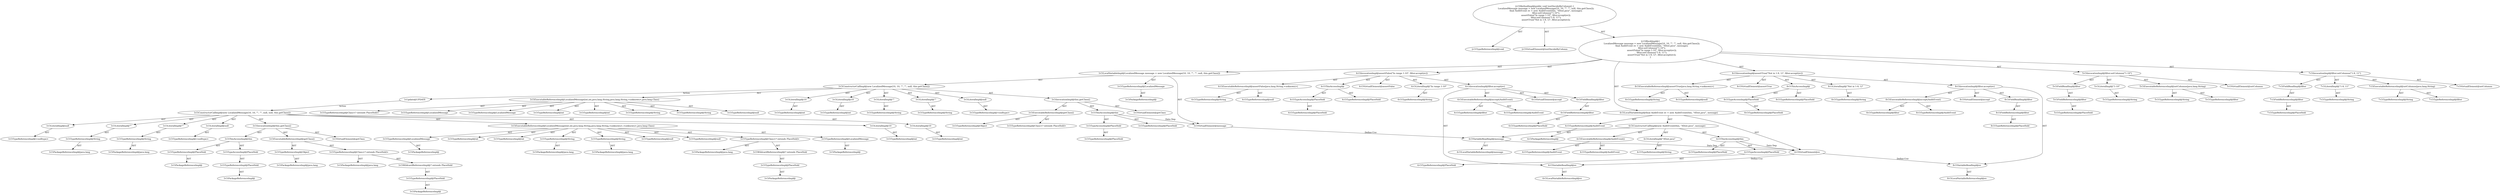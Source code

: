 digraph "testDecideByColumn#?" {
0 [label="2:CtTypeReferenceImpl@void" shape=ellipse]
1 [label="2:CtVirtualElement@testDecideByColumn" shape=ellipse]
2 [label="3:CtTypeReferenceImpl@LocalizedMessage" shape=ellipse]
3 [label="3:CtPackageReferenceImpl@" shape=ellipse]
4 [label="3:CtExecutableReferenceImpl@LocalizedMessage(int,int,java.lang.String,java.lang.String,<unknown>,java.lang.Class)" shape=ellipse]
5 [label="3:CtTypeReferenceImpl@LocalizedMessage" shape=ellipse]
6 [label="3:CtTypeReferenceImpl@LocalizedMessage" shape=ellipse]
7 [label="3:CtTypeReferenceImpl@int" shape=ellipse]
8 [label="3:CtTypeReferenceImpl@int" shape=ellipse]
9 [label="3:CtTypeReferenceImpl@String" shape=ellipse]
10 [label="3:CtTypeReferenceImpl@String" shape=ellipse]
11 [label="3:CtTypeReferenceImpl@null" shape=ellipse]
12 [label="3:CtTypeReferenceImpl@Class<? extends PlaceHold>" shape=ellipse]
13 [label="3:CtLiteralImpl@10" shape=ellipse]
14 [label="3:CtTypeReferenceImpl@int" shape=ellipse]
15 [label="3:CtLiteralImpl@10" shape=ellipse]
16 [label="3:CtTypeReferenceImpl@int" shape=ellipse]
17 [label="3:CtLiteralImpl@\"\"" shape=ellipse]
18 [label="3:CtTypeReferenceImpl@String" shape=ellipse]
19 [label="3:CtLiteralImpl@\"\"" shape=ellipse]
20 [label="3:CtTypeReferenceImpl@String" shape=ellipse]
21 [label="3:CtLiteralImpl@null" shape=ellipse]
22 [label="3:CtTypeReferenceImpl@<nulltype>" shape=ellipse]
23 [label="3:CtExecutableReferenceImpl@getClass()" shape=ellipse]
24 [label="3:CtTypeReferenceImpl@Object" shape=ellipse]
25 [label="3:CtTypeReferenceImpl@Class<? extends PlaceHold>" shape=ellipse]
26 [label="3:CtVirtualElement@getClass" shape=ellipse]
27 [label="3:CtTypeAccessImpl@PlaceHold" shape=ellipse]
28 [label="3:CtTypeReferenceImpl@PlaceHold" shape=ellipse]
29 [label="3:CtThisAccessImpl@this" shape=ellipse]
30 [label="3:CtTypeReferenceImpl@PlaceHold" shape=ellipse]
31 [label="3:CtInvocationImpl@this.getClass()" shape=ellipse]
32 [label="3:CtConstructorCallImpl@new LocalizedMessage(10, 10, \"\", \"\", null, this.getClass())" shape=ellipse]
33 [label="3:CtVirtualElement@message" shape=ellipse]
34 [label="3:CtLocalVariableImpl@LocalizedMessage message = new LocalizedMessage(10, 10, \"\", \"\", null, this.getClass())" shape=ellipse]
35 [label="4:CtTypeReferenceImpl@AuditEvent" shape=ellipse]
36 [label="4:CtPackageReferenceImpl@" shape=ellipse]
37 [label="4:CtExecutableReferenceImpl@AuditEvent()" shape=ellipse]
38 [label="4:CtTypeReferenceImpl@AuditEvent" shape=ellipse]
39 [label="4:CtTypeReferenceImpl@AuditEvent" shape=ellipse]
40 [label="4:CtTypeAccessImpl@PlaceHold" shape=ellipse]
41 [label="4:CtTypeReferenceImpl@PlaceHold" shape=ellipse]
42 [label="4:CtThisAccessImpl@this" shape=ellipse]
43 [label="4:CtTypeReferenceImpl@PlaceHold" shape=ellipse]
44 [label="4:CtLiteralImpl@\"ATest.java\"" shape=ellipse]
45 [label="4:CtTypeReferenceImpl@String" shape=ellipse]
46 [label="4:CtVariableReadImpl@message" shape=ellipse]
47 [label="4:CtLocalVariableReferenceImpl@message" shape=ellipse]
48 [label="4:CtConstructorCallImpl@new AuditEvent(this, \"ATest.java\", message)" shape=ellipse]
49 [label="4:CtVirtualElement@ev" shape=ellipse]
50 [label="4:CtLocalVariableImpl@final AuditEvent ev = new AuditEvent(this, \"ATest.java\", message)" shape=ellipse]
51 [label="5:CtExecutableReferenceImpl@setColumns(java.lang.String)" shape=ellipse]
52 [label="5:CtTypeReferenceImpl@filter" shape=ellipse]
53 [label="5:CtTypeReferenceImpl@String" shape=ellipse]
54 [label="5:CtVirtualElement@setColumns" shape=ellipse]
55 [label="5:CtFieldReferenceImpl@filter" shape=ellipse]
56 [label="5:CtTypeReferenceImpl@PlaceHold" shape=ellipse]
57 [label="5:CtFieldReadImpl@filter" shape=ellipse]
58 [label="5:CtLiteralImpl@\"1-10\"" shape=ellipse]
59 [label="5:CtTypeReferenceImpl@String" shape=ellipse]
60 [label="5:CtInvocationImpl@filter.setColumns(\"1-10\")" shape=ellipse]
61 [label="6:CtExecutableReferenceImpl@assertFalse(java.lang.String,<unknown>)" shape=ellipse]
62 [label="6:CtTypeReferenceImpl@String" shape=ellipse]
63 [label="6:CtTypeReferenceImpl@null" shape=ellipse]
64 [label="6:CtVirtualElement@assertFalse" shape=ellipse]
65 [label="6:CtTypeAccessImpl@PlaceHold" shape=ellipse]
66 [label="6:CtTypeReferenceImpl@PlaceHold" shape=ellipse]
67 [label="6:CtThisAccessImpl@" shape=ellipse]
68 [label="6:CtTypeReferenceImpl@PlaceHold" shape=ellipse]
69 [label="6:CtLiteralImpl@\"In range 1-10\"" shape=ellipse]
70 [label="6:CtTypeReferenceImpl@String" shape=ellipse]
71 [label="6:CtExecutableReferenceImpl@accept(AuditEvent)" shape=ellipse]
72 [label="6:CtTypeReferenceImpl@filter" shape=ellipse]
73 [label="6:CtTypeReferenceImpl@AuditEvent" shape=ellipse]
74 [label="6:CtVirtualElement@accept" shape=ellipse]
75 [label="6:CtFieldReferenceImpl@filter" shape=ellipse]
76 [label="6:CtTypeReferenceImpl@PlaceHold" shape=ellipse]
77 [label="6:CtFieldReadImpl@filter" shape=ellipse]
78 [label="6:CtVariableReadImpl@ev" shape=ellipse]
79 [label="6:CtLocalVariableReferenceImpl@ev" shape=ellipse]
80 [label="6:CtInvocationImpl@filter.accept(ev)" shape=ellipse]
81 [label="6:CtInvocationImpl@assertFalse(\"In range 1-10\", filter.accept(ev))" shape=ellipse]
82 [label="7:CtExecutableReferenceImpl@setColumns(java.lang.String)" shape=ellipse]
83 [label="7:CtTypeReferenceImpl@filter" shape=ellipse]
84 [label="7:CtTypeReferenceImpl@String" shape=ellipse]
85 [label="7:CtVirtualElement@setColumns" shape=ellipse]
86 [label="7:CtFieldReferenceImpl@filter" shape=ellipse]
87 [label="7:CtTypeReferenceImpl@PlaceHold" shape=ellipse]
88 [label="7:CtFieldReadImpl@filter" shape=ellipse]
89 [label="7:CtLiteralImpl@\"1-9, 11\"" shape=ellipse]
90 [label="7:CtTypeReferenceImpl@String" shape=ellipse]
91 [label="7:CtInvocationImpl@filter.setColumns(\"1-9, 11\")" shape=ellipse]
92 [label="8:CtExecutableReferenceImpl@assertTrue(java.lang.String,<unknown>)" shape=ellipse]
93 [label="8:CtTypeReferenceImpl@String" shape=ellipse]
94 [label="8:CtTypeReferenceImpl@null" shape=ellipse]
95 [label="8:CtVirtualElement@assertTrue" shape=ellipse]
96 [label="8:CtTypeAccessImpl@PlaceHold" shape=ellipse]
97 [label="8:CtTypeReferenceImpl@PlaceHold" shape=ellipse]
98 [label="8:CtThisAccessImpl@" shape=ellipse]
99 [label="8:CtTypeReferenceImpl@PlaceHold" shape=ellipse]
100 [label="8:CtLiteralImpl@\"Not in 1-9, 1)\"" shape=ellipse]
101 [label="8:CtTypeReferenceImpl@String" shape=ellipse]
102 [label="8:CtExecutableReferenceImpl@accept(AuditEvent)" shape=ellipse]
103 [label="8:CtTypeReferenceImpl@filter" shape=ellipse]
104 [label="8:CtTypeReferenceImpl@AuditEvent" shape=ellipse]
105 [label="8:CtVirtualElement@accept" shape=ellipse]
106 [label="8:CtFieldReferenceImpl@filter" shape=ellipse]
107 [label="8:CtTypeReferenceImpl@PlaceHold" shape=ellipse]
108 [label="8:CtFieldReadImpl@filter" shape=ellipse]
109 [label="8:CtVariableReadImpl@ev" shape=ellipse]
110 [label="8:CtLocalVariableReferenceImpl@ev" shape=ellipse]
111 [label="8:CtInvocationImpl@filter.accept(ev)" shape=ellipse]
112 [label="8:CtInvocationImpl@assertTrue(\"Not in 1-9, 1)\", filter.accept(ev))" shape=ellipse]
113 [label="2:CtBlockImpl@\{
    LocalizedMessage message = new LocalizedMessage(10, 10, \"\", \"\", null, this.getClass());
    final AuditEvent ev = new AuditEvent(this, \"ATest.java\", message);
    filter.setColumns(\"1-10\");
    assertFalse(\"In range 1-10\", filter.accept(ev));
    filter.setColumns(\"1-9, 11\");
    assertTrue(\"Not in 1-9, 1)\", filter.accept(ev));
\}" shape=ellipse]
114 [label="2:CtMethodImpl@public void testDecideByColumn() \{
    LocalizedMessage message = new LocalizedMessage(10, 10, \"\", \"\", null, this.getClass());
    final AuditEvent ev = new AuditEvent(this, \"ATest.java\", message);
    filter.setColumns(\"1-10\");
    assertFalse(\"In range 1-10\", filter.accept(ev));
    filter.setColumns(\"1-9, 11\");
    assertTrue(\"Not in 1-9, 1)\", filter.accept(ev));
\}" shape=ellipse]
115 [label="3:Update@UPDATE" shape=ellipse]
116 [label="3:CtPackageReferenceImpl@" shape=ellipse]
117 [label="3:CtTypeReferenceImpl@LocalizedMessage" shape=ellipse]
118 [label="3:CtPackageReferenceImpl@" shape=ellipse]
119 [label="3:CtTypeReferenceImpl@LocalizedMessage" shape=ellipse]
120 [label="3:CtTypeReferenceImpl@int" shape=ellipse]
121 [label="3:CtTypeReferenceImpl@int" shape=ellipse]
122 [label="3:CtPackageReferenceImpl@java.lang" shape=ellipse]
123 [label="3:CtTypeReferenceImpl@String" shape=ellipse]
124 [label="3:CtPackageReferenceImpl@java.lang" shape=ellipse]
125 [label="3:CtTypeReferenceImpl@String" shape=ellipse]
126 [label="3:CtTypeReferenceImpl@null" shape=ellipse]
127 [label="3:CtTypeReferenceImpl@null" shape=ellipse]
128 [label="3:CtPackageReferenceImpl@java.lang" shape=ellipse]
129 [label="3:CtPackageReferenceImpl@" shape=ellipse]
130 [label="3:CtTypeReferenceImpl@PlaceHold" shape=ellipse]
131 [label="3:CtWildcardReferenceImpl@? extends PlaceHold" shape=ellipse]
132 [label="3:CtTypeReferenceImpl@Class<? extends PlaceHold>" shape=ellipse]
133 [label="3:CtExecutableReferenceImpl@LocalizedMessage(int,int,java.lang.String,java.lang.String,<unknown>,<unknown>,java.lang.Class)" shape=ellipse]
134 [label="3:CtTypeReferenceImpl@int" shape=ellipse]
135 [label="3:CtLiteralImpl@10" shape=ellipse]
136 [label="3:CtTypeReferenceImpl@int" shape=ellipse]
137 [label="3:CtLiteralImpl@10" shape=ellipse]
138 [label="3:CtPackageReferenceImpl@java.lang" shape=ellipse]
139 [label="3:CtTypeReferenceImpl@String" shape=ellipse]
140 [label="3:CtLiteralImpl@\"\"" shape=ellipse]
141 [label="3:CtPackageReferenceImpl@java.lang" shape=ellipse]
142 [label="3:CtTypeReferenceImpl@String" shape=ellipse]
143 [label="3:CtLiteralImpl@\"\"" shape=ellipse]
144 [label="3:CtTypeReferenceImpl@<nulltype>" shape=ellipse]
145 [label="3:CtLiteralImpl@null" shape=ellipse]
146 [label="3:CtTypeReferenceImpl@<nulltype>" shape=ellipse]
147 [label="3:CtLiteralImpl@null" shape=ellipse]
148 [label="3:CtPackageReferenceImpl@" shape=ellipse]
149 [label="3:CtTypeReferenceImpl@PlaceHold" shape=ellipse]
150 [label="3:CtPackageReferenceImpl@" shape=ellipse]
151 [label="3:CtTypeReferenceImpl@PlaceHold" shape=ellipse]
152 [label="3:CtTypeAccessImpl@PlaceHold" shape=ellipse]
153 [label="3:CtThisAccessImpl@this" shape=ellipse]
154 [label="3:CtPackageReferenceImpl@java.lang" shape=ellipse]
155 [label="3:CtTypeReferenceImpl@Object" shape=ellipse]
156 [label="3:CtPackageReferenceImpl@java.lang" shape=ellipse]
157 [label="3:CtPackageReferenceImpl@" shape=ellipse]
158 [label="3:CtTypeReferenceImpl@PlaceHold" shape=ellipse]
159 [label="3:CtWildcardReferenceImpl@? extends PlaceHold" shape=ellipse]
160 [label="3:CtTypeReferenceImpl@Class<? extends PlaceHold>" shape=ellipse]
161 [label="3:CtExecutableReferenceImpl@getClass()" shape=ellipse]
162 [label="3:CtInvocationImpl@this.getClass()" shape=ellipse]
163 [label="3:CtVirtualElement@getClass" shape=ellipse]
164 [label="3:CtConstructorCallImpl@new LocalizedMessage(10, 10, \"\", \"\", null, null, this.getClass())" shape=ellipse]
2 -> 3 [label="AST"];
4 -> 5 [label="AST"];
4 -> 6 [label="AST"];
4 -> 7 [label="AST"];
4 -> 8 [label="AST"];
4 -> 9 [label="AST"];
4 -> 10 [label="AST"];
4 -> 11 [label="AST"];
4 -> 12 [label="AST"];
13 -> 14 [label="AST"];
15 -> 16 [label="AST"];
17 -> 18 [label="AST"];
19 -> 20 [label="AST"];
21 -> 22 [label="AST"];
23 -> 24 [label="AST"];
23 -> 25 [label="AST"];
27 -> 28 [label="AST"];
29 -> 30 [label="AST"];
29 -> 27 [label="AST"];
29 -> 33 [label="Data Dep"];
31 -> 26 [label="AST"];
31 -> 29 [label="AST"];
31 -> 23 [label="AST"];
32 -> 4 [label="AST"];
32 -> 13 [label="AST"];
32 -> 15 [label="AST"];
32 -> 17 [label="AST"];
32 -> 19 [label="AST"];
32 -> 21 [label="AST"];
32 -> 31 [label="AST"];
32 -> 115 [label="Action"];
33 -> 46 [label="Define-Use"];
34 -> 33 [label="AST"];
34 -> 2 [label="AST"];
34 -> 32 [label="AST"];
35 -> 36 [label="AST"];
37 -> 38 [label="AST"];
37 -> 39 [label="AST"];
40 -> 41 [label="AST"];
42 -> 43 [label="AST"];
42 -> 40 [label="AST"];
42 -> 49 [label="Data Dep"];
44 -> 45 [label="AST"];
46 -> 47 [label="AST"];
46 -> 49 [label="Data Dep"];
48 -> 37 [label="AST"];
48 -> 42 [label="AST"];
48 -> 44 [label="AST"];
48 -> 46 [label="AST"];
49 -> 78 [label="Define-Use"];
49 -> 109 [label="Define-Use"];
50 -> 49 [label="AST"];
50 -> 35 [label="AST"];
50 -> 48 [label="AST"];
51 -> 52 [label="AST"];
51 -> 53 [label="AST"];
55 -> 56 [label="AST"];
57 -> 55 [label="AST"];
58 -> 59 [label="AST"];
60 -> 54 [label="AST"];
60 -> 57 [label="AST"];
60 -> 51 [label="AST"];
60 -> 58 [label="AST"];
61 -> 62 [label="AST"];
61 -> 63 [label="AST"];
65 -> 66 [label="AST"];
67 -> 68 [label="AST"];
67 -> 65 [label="AST"];
69 -> 70 [label="AST"];
71 -> 72 [label="AST"];
71 -> 73 [label="AST"];
75 -> 76 [label="AST"];
77 -> 75 [label="AST"];
78 -> 79 [label="AST"];
80 -> 74 [label="AST"];
80 -> 77 [label="AST"];
80 -> 71 [label="AST"];
80 -> 78 [label="AST"];
81 -> 64 [label="AST"];
81 -> 67 [label="AST"];
81 -> 61 [label="AST"];
81 -> 69 [label="AST"];
81 -> 80 [label="AST"];
82 -> 83 [label="AST"];
82 -> 84 [label="AST"];
86 -> 87 [label="AST"];
88 -> 86 [label="AST"];
89 -> 90 [label="AST"];
91 -> 85 [label="AST"];
91 -> 88 [label="AST"];
91 -> 82 [label="AST"];
91 -> 89 [label="AST"];
92 -> 93 [label="AST"];
92 -> 94 [label="AST"];
96 -> 97 [label="AST"];
98 -> 99 [label="AST"];
98 -> 96 [label="AST"];
100 -> 101 [label="AST"];
102 -> 103 [label="AST"];
102 -> 104 [label="AST"];
106 -> 107 [label="AST"];
108 -> 106 [label="AST"];
109 -> 110 [label="AST"];
111 -> 105 [label="AST"];
111 -> 108 [label="AST"];
111 -> 102 [label="AST"];
111 -> 109 [label="AST"];
112 -> 95 [label="AST"];
112 -> 98 [label="AST"];
112 -> 92 [label="AST"];
112 -> 100 [label="AST"];
112 -> 111 [label="AST"];
113 -> 34 [label="AST"];
113 -> 50 [label="AST"];
113 -> 60 [label="AST"];
113 -> 81 [label="AST"];
113 -> 91 [label="AST"];
113 -> 112 [label="AST"];
114 -> 1 [label="AST"];
114 -> 0 [label="AST"];
114 -> 113 [label="AST"];
115 -> 164 [label="Action"];
117 -> 116 [label="AST"];
119 -> 118 [label="AST"];
123 -> 122 [label="AST"];
125 -> 124 [label="AST"];
130 -> 129 [label="AST"];
131 -> 130 [label="AST"];
132 -> 128 [label="AST"];
132 -> 131 [label="AST"];
133 -> 117 [label="AST"];
133 -> 119 [label="AST"];
133 -> 120 [label="AST"];
133 -> 121 [label="AST"];
133 -> 123 [label="AST"];
133 -> 125 [label="AST"];
133 -> 126 [label="AST"];
133 -> 127 [label="AST"];
133 -> 132 [label="AST"];
135 -> 134 [label="AST"];
137 -> 136 [label="AST"];
139 -> 138 [label="AST"];
140 -> 139 [label="AST"];
142 -> 141 [label="AST"];
143 -> 142 [label="AST"];
145 -> 144 [label="AST"];
147 -> 146 [label="AST"];
149 -> 148 [label="AST"];
151 -> 150 [label="AST"];
152 -> 151 [label="AST"];
153 -> 149 [label="AST"];
153 -> 152 [label="AST"];
155 -> 154 [label="AST"];
158 -> 157 [label="AST"];
159 -> 158 [label="AST"];
160 -> 156 [label="AST"];
160 -> 159 [label="AST"];
161 -> 155 [label="AST"];
161 -> 160 [label="AST"];
162 -> 163 [label="AST"];
162 -> 153 [label="AST"];
162 -> 161 [label="AST"];
164 -> 133 [label="AST"];
164 -> 135 [label="AST"];
164 -> 137 [label="AST"];
164 -> 140 [label="AST"];
164 -> 143 [label="AST"];
164 -> 145 [label="AST"];
164 -> 147 [label="AST"];
164 -> 162 [label="AST"];
}